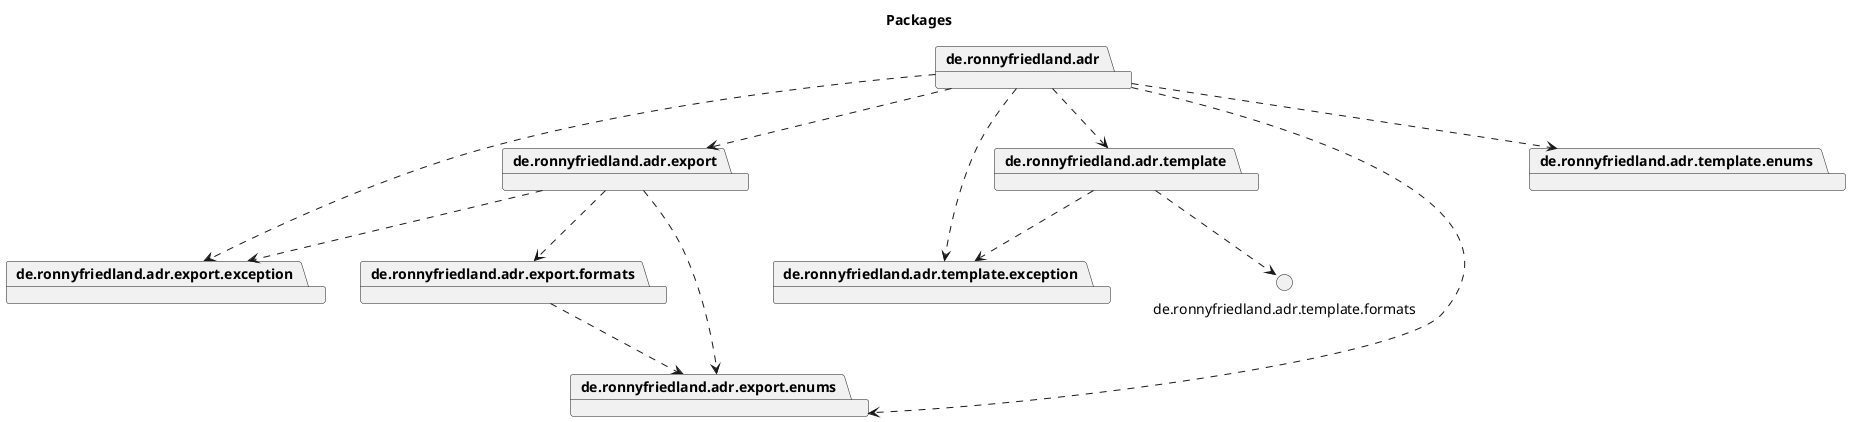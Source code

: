 @startuml

title Packages

package de.ronnyfriedland.adr
package de.ronnyfriedland.adr.export
package de.ronnyfriedland.adr.export.exception
package de.ronnyfriedland.adr.export.formats
package de.ronnyfriedland.adr.template
package de.ronnyfriedland.adr.template.exception
package de.ronnyfriedland.adr.export.enums
package de.ronnyfriedland.adr.template.enums
de.ronnyfriedland.adr ..> de.ronnyfriedland.adr.template
de.ronnyfriedland.adr ..> de.ronnyfriedland.adr.template.exception
de.ronnyfriedland.adr ..> de.ronnyfriedland.adr.template.enums
de.ronnyfriedland.adr ..> de.ronnyfriedland.adr.export
de.ronnyfriedland.adr ..> de.ronnyfriedland.adr.export.exception
de.ronnyfriedland.adr ..> de.ronnyfriedland.adr.export.enums
de.ronnyfriedland.adr.export ..> de.ronnyfriedland.adr.export.exception
de.ronnyfriedland.adr.export ..> de.ronnyfriedland.adr.export.enums
de.ronnyfriedland.adr.export ..> de.ronnyfriedland.adr.export.formats
de.ronnyfriedland.adr.export.formats ..> de.ronnyfriedland.adr.export.enums
de.ronnyfriedland.adr.template ..> de.ronnyfriedland.adr.template.exception
de.ronnyfriedland.adr.template ..> de.ronnyfriedland.adr.template.formats

@enduml